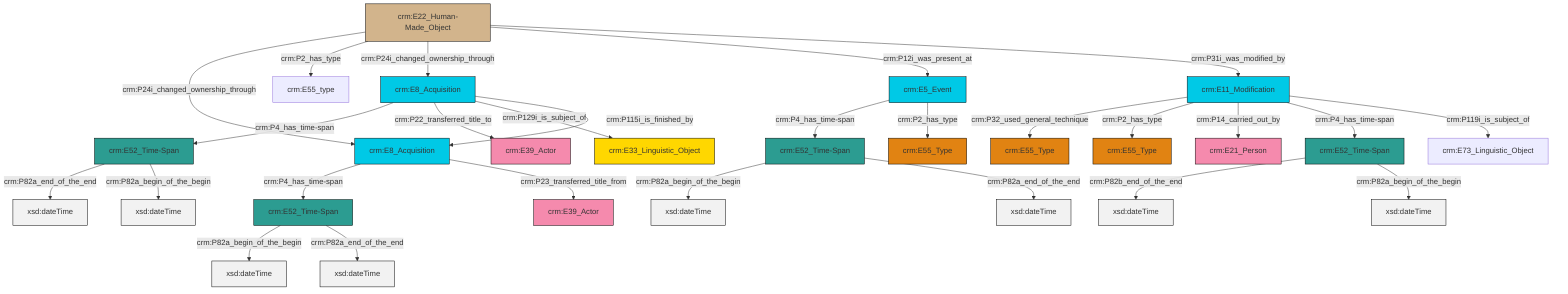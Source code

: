graph TD
classDef Literal fill:#f2f2f2,stroke:#000000;
classDef CRM_Entity fill:#FFFFFF,stroke:#000000;
classDef Temporal_Entity fill:#00C9E6, stroke:#000000;
classDef Type fill:#E18312, stroke:#000000;
classDef Time-Span fill:#2C9C91, stroke:#000000;
classDef Appellation fill:#FFEB7F, stroke:#000000;
classDef Place fill:#008836, stroke:#000000;
classDef Persistent_Item fill:#B266B2, stroke:#000000;
classDef Conceptual_Object fill:#FFD700, stroke:#000000;
classDef Physical_Thing fill:#D2B48C, stroke:#000000;
classDef Actor fill:#f58aad, stroke:#000000;
classDef PC_Classes fill:#4ce600, stroke:#000000;
classDef Multi fill:#cccccc,stroke:#000000;

2["crm:E11_Modification"]:::Temporal_Entity -->|crm:P32_used_general_technique| 3["crm:E55_Type"]:::Type
4["crm:E22_Human-Made_Object"]:::Physical_Thing -->|crm:P24i_changed_ownership_through| 5["crm:E8_Acquisition"]:::Temporal_Entity
4["crm:E22_Human-Made_Object"]:::Physical_Thing -->|crm:P2_has_type| 8["crm:E55_type"]:::Default
4["crm:E22_Human-Made_Object"]:::Physical_Thing -->|crm:P24i_changed_ownership_through| 9["crm:E8_Acquisition"]:::Temporal_Entity
2["crm:E11_Modification"]:::Temporal_Entity -->|crm:P2_has_type| 6["crm:E55_Type"]:::Type
4["crm:E22_Human-Made_Object"]:::Physical_Thing -->|crm:P12i_was_present_at| 12["crm:E5_Event"]:::Temporal_Entity
2["crm:E11_Modification"]:::Temporal_Entity -->|crm:P14_carried_out_by| 15["crm:E21_Person"]:::Actor
9["crm:E8_Acquisition"]:::Temporal_Entity -->|crm:P4_has_time-span| 0["crm:E52_Time-Span"]:::Time-Span
18["crm:E52_Time-Span"]:::Time-Span -->|crm:P82a_begin_of_the_begin| 19[xsd:dateTime]:::Literal
12["crm:E5_Event"]:::Temporal_Entity -->|crm:P4_has_time-span| 18["crm:E52_Time-Span"]:::Time-Span
18["crm:E52_Time-Span"]:::Time-Span -->|crm:P82a_end_of_the_end| 21[xsd:dateTime]:::Literal
5["crm:E8_Acquisition"]:::Temporal_Entity -->|crm:P4_has_time-span| 13["crm:E52_Time-Span"]:::Time-Span
9["crm:E8_Acquisition"]:::Temporal_Entity -->|crm:P22_transferred_title_to| 23["crm:E39_Actor"]:::Actor
25["crm:E52_Time-Span"]:::Time-Span -->|crm:P82b_end_of_the_end| 26[xsd:dateTime]:::Literal
4["crm:E22_Human-Made_Object"]:::Physical_Thing -->|crm:P31i_was_modified_by| 2["crm:E11_Modification"]:::Temporal_Entity
9["crm:E8_Acquisition"]:::Temporal_Entity -->|crm:P129i_is_subject_of| 28["crm:E33_Linguistic_Object"]:::Conceptual_Object
5["crm:E8_Acquisition"]:::Temporal_Entity -->|crm:P23_transferred_title_from| 31["crm:E39_Actor"]:::Actor
13["crm:E52_Time-Span"]:::Time-Span -->|crm:P82a_begin_of_the_begin| 32[xsd:dateTime]:::Literal
25["crm:E52_Time-Span"]:::Time-Span -->|crm:P82a_begin_of_the_begin| 37[xsd:dateTime]:::Literal
0["crm:E52_Time-Span"]:::Time-Span -->|crm:P82a_end_of_the_end| 38[xsd:dateTime]:::Literal
9["crm:E8_Acquisition"]:::Temporal_Entity -->|crm:P115i_is_finished_by| 5["crm:E8_Acquisition"]:::Temporal_Entity
2["crm:E11_Modification"]:::Temporal_Entity -->|crm:P4_has_time-span| 25["crm:E52_Time-Span"]:::Time-Span
13["crm:E52_Time-Span"]:::Time-Span -->|crm:P82a_end_of_the_end| 39[xsd:dateTime]:::Literal
0["crm:E52_Time-Span"]:::Time-Span -->|crm:P82a_begin_of_the_begin| 43[xsd:dateTime]:::Literal
12["crm:E5_Event"]:::Temporal_Entity -->|crm:P2_has_type| 34["crm:E55_Type"]:::Type
2["crm:E11_Modification"]:::Temporal_Entity -->|crm:P119i_is_subject_of| 16["crm:E73_Linguistic_Object"]:::Default